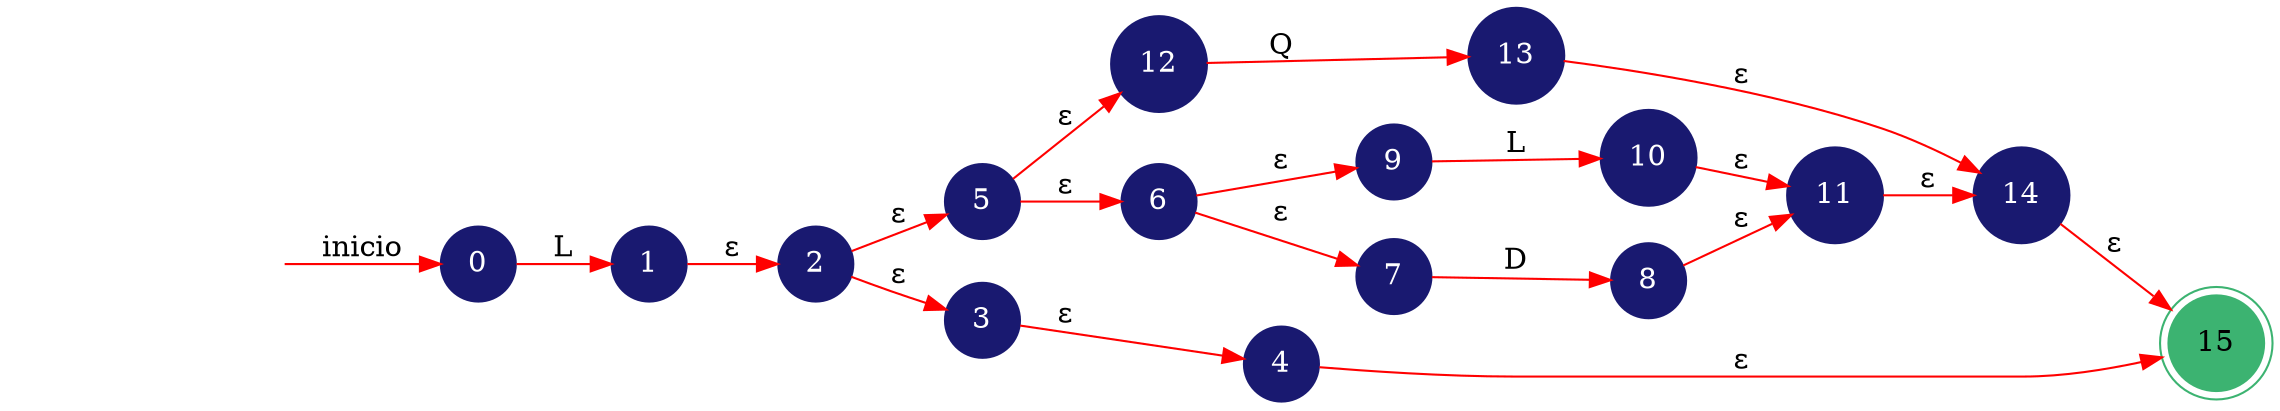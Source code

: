 digraph AUTOMATA{
	rankdir=LR;
	node [shape=doublecircle, style = filled,color = mediumseagreen]; 15;
	node [shape=circle];
	node [color=midnightblue,fontcolor=white];
	edge [color=red];
	secret_node [style=invis];
	secret_node -> 0 [label="inicio"];
	0 -> 1 [label="L"];
	1 -> 2 [label="ε"];
	2 -> 5 [label="ε"];
	2 -> 3 [label="ε"];
	3 -> 4 [label="ε"];
	4 -> 15 [label="ε"];
	5 -> 12 [label="ε"];
	5 -> 6 [label="ε"];
	6 -> 9 [label="ε"];
	6 -> 7 [label="ε"];
	7 -> 8 [label="D"];
	8 -> 11 [label="ε"];
	9 -> 10 [label="L"];
	10 -> 11 [label="ε"];
	11 -> 14 [label="ε"];
	12 -> 13 [label="Q"];
	13 -> 14 [label="ε"];
	14 -> 15 [label="ε"];
}